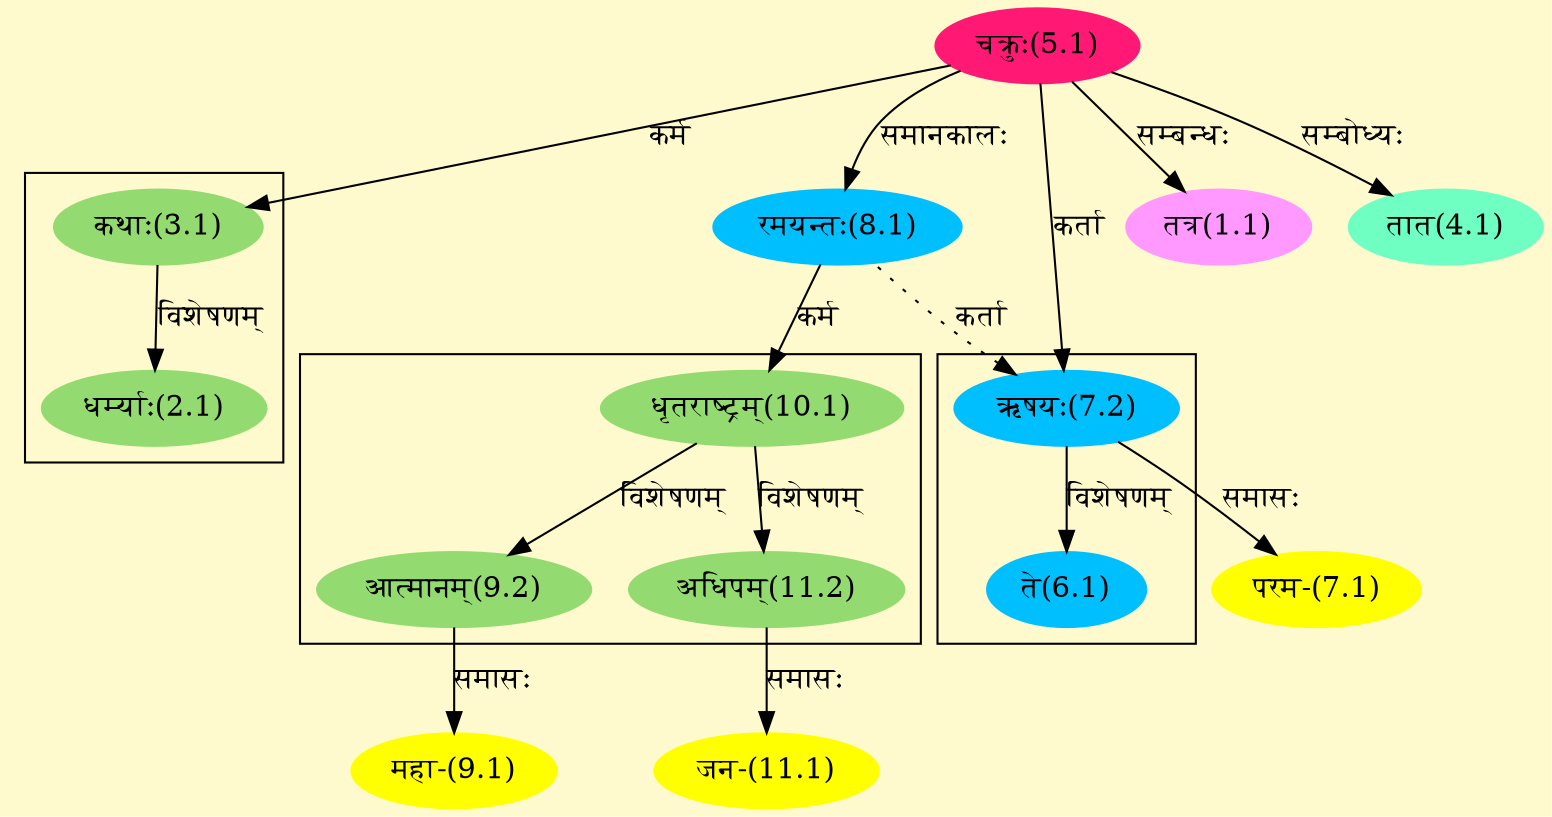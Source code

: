 digraph G{
rankdir=BT;
 compound=true;
 bgcolor="lemonchiffon1";

subgraph cluster_1{
Node2_1 [style=filled, color="#93DB70" label = "धर्म्याः(2.1)"]
Node3_1 [style=filled, color="#93DB70" label = "कथाः(3.1)"]

}

subgraph cluster_2{
Node6_1 [style=filled, color="#00BFFF" label = "ते(6.1)"]
Node7_2 [style=filled, color="#00BFFF" label = "ऋषयः(7.2)"]

}

subgraph cluster_3{
Node9_2 [style=filled, color="#93DB70" label = "आत्मानम्(9.2)"]
Node10_1 [style=filled, color="#93DB70" label = "धृतराष्ट्रम्(10.1)"]
Node11_2 [style=filled, color="#93DB70" label = "अधिपम्(11.2)"]

}
Node1_1 [style=filled, color="#FF99FF" label = "तत्र(1.1)"]
Node5_1 [style=filled, color="#FF1975" label = "चक्रुः(5.1)"]
Node3_1 [style=filled, color="#93DB70" label = "कथाः(3.1)"]
Node4_1 [style=filled, color="#6FFFC3" label = "तात(4.1)"]
Node [style=filled, color="" label = "()"]
Node7_1 [style=filled, color="#FFFF00" label = "परम-(7.1)"]
Node7_2 [style=filled, color="#00BFFF" label = "ऋषयः(7.2)"]
Node8_1 [style=filled, color="#00BFFF" label = "रमयन्तः(8.1)"]
Node9_1 [style=filled, color="#FFFF00" label = "महा-(9.1)"]
Node9_2 [style=filled, color="#93DB70" label = "आत्मानम्(9.2)"]
Node10_1 [style=filled, color="#93DB70" label = "धृतराष्ट्रम्(10.1)"]
Node11_1 [style=filled, color="#FFFF00" label = "जन-(11.1)"]
Node11_2 [style=filled, color="#93DB70" label = "अधिपम्(11.2)"]
/* Start of Relations section */

Node1_1 -> Node5_1 [  label="सम्बन्धः"  dir="back" ]
Node2_1 -> Node3_1 [  label="विशेषणम्"  dir="back" ]
Node3_1 -> Node5_1 [  label="कर्म"  dir="back" ]
Node4_1 -> Node5_1 [  label="सम्बोध्यः"  dir="back" ]
Node6_1 -> Node7_2 [  label="विशेषणम्"  dir="back" ]
Node7_1 -> Node7_2 [  label="समासः"  dir="back" ]
Node7_2 -> Node5_1 [  label="कर्ता"  dir="back" ]
Node7_2 -> Node8_1 [ style=dotted label="कर्ता"  dir="back" ]
Node8_1 -> Node5_1 [  label="समानकालः"  dir="back" ]
Node9_1 -> Node9_2 [  label="समासः"  dir="back" ]
Node9_2 -> Node10_1 [  label="विशेषणम्"  dir="back" ]
Node10_1 -> Node8_1 [  label="कर्म"  dir="back" ]
Node11_1 -> Node11_2 [  label="समासः"  dir="back" ]
Node11_2 -> Node10_1 [  label="विशेषणम्"  dir="back" ]
}

